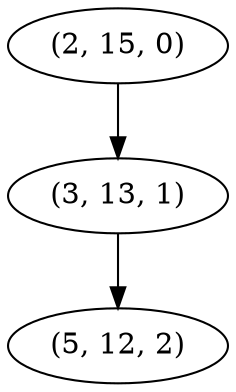 digraph tree {
    "(2, 15, 0)";
    "(3, 13, 1)";
    "(5, 12, 2)";
    "(2, 15, 0)" -> "(3, 13, 1)";
    "(3, 13, 1)" -> "(5, 12, 2)";
}
